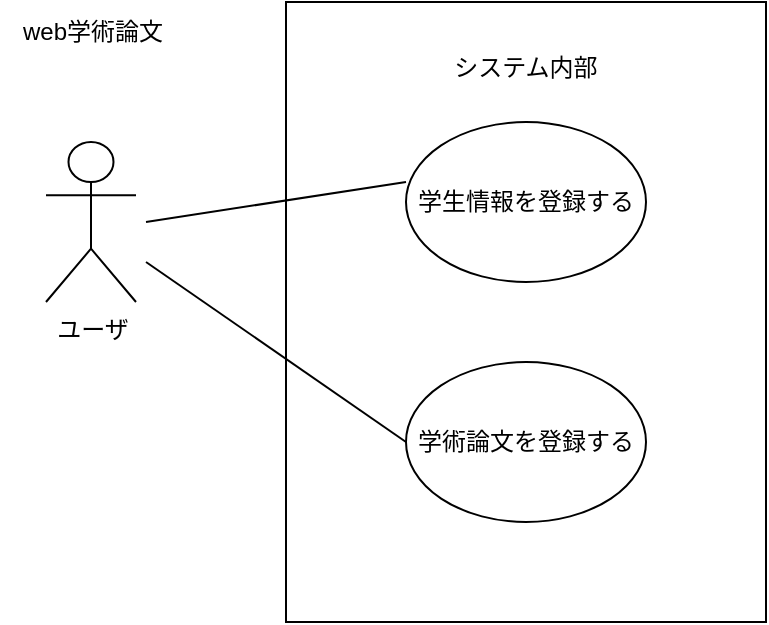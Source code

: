 <mxfile version="28.2.1">
  <diagram id="O5uoQnVYmqqMnr7a0Guu" name="ページ1">
    <mxGraphModel dx="383" dy="464" grid="1" gridSize="10" guides="1" tooltips="1" connect="1" arrows="1" fold="1" page="1" pageScale="1" pageWidth="827" pageHeight="1169" math="0" shadow="0">
      <root>
        <mxCell id="0" />
        <mxCell id="1" parent="0" />
        <mxCell id="ccaAdkvIlF6hYUP8qOqt-2" value="web学術論文" style="text;html=1;align=center;verticalAlign=middle;resizable=0;points=[];autosize=1;strokeColor=none;fillColor=none;" vertex="1" parent="1">
          <mxGeometry x="77.5" y="80" width="90" height="30" as="geometry" />
        </mxCell>
        <mxCell id="ccaAdkvIlF6hYUP8qOqt-7" value="ユーザ" style="shape=umlActor;verticalLabelPosition=bottom;verticalAlign=top;html=1;outlineConnect=0;" vertex="1" parent="1">
          <mxGeometry x="100" y="150" width="45" height="80" as="geometry" />
        </mxCell>
        <mxCell id="ccaAdkvIlF6hYUP8qOqt-14" value="" style="group" vertex="1" connectable="0" parent="1">
          <mxGeometry x="220" y="80" width="240" height="310" as="geometry" />
        </mxCell>
        <mxCell id="ccaAdkvIlF6hYUP8qOqt-8" value="" style="rounded=0;whiteSpace=wrap;html=1;" vertex="1" parent="ccaAdkvIlF6hYUP8qOqt-14">
          <mxGeometry width="240" height="310" as="geometry" />
        </mxCell>
        <mxCell id="ccaAdkvIlF6hYUP8qOqt-9" value="システム内部" style="text;html=1;align=center;verticalAlign=middle;whiteSpace=wrap;rounded=0;" vertex="1" parent="ccaAdkvIlF6hYUP8qOqt-14">
          <mxGeometry x="75" y="18" width="90" height="30" as="geometry" />
        </mxCell>
        <mxCell id="ccaAdkvIlF6hYUP8qOqt-10" value="学生情報を登録する" style="ellipse;whiteSpace=wrap;html=1;" vertex="1" parent="ccaAdkvIlF6hYUP8qOqt-14">
          <mxGeometry x="60" y="60" width="120" height="80" as="geometry" />
        </mxCell>
        <mxCell id="ccaAdkvIlF6hYUP8qOqt-12" value="学術論文を登録する" style="ellipse;whiteSpace=wrap;html=1;" vertex="1" parent="ccaAdkvIlF6hYUP8qOqt-14">
          <mxGeometry x="60" y="180" width="120" height="80" as="geometry" />
        </mxCell>
        <mxCell id="ccaAdkvIlF6hYUP8qOqt-15" value="" style="endArrow=none;html=1;rounded=0;entryX=0;entryY=0.375;entryDx=0;entryDy=0;entryPerimeter=0;" edge="1" parent="1" target="ccaAdkvIlF6hYUP8qOqt-10">
          <mxGeometry width="50" height="50" relative="1" as="geometry">
            <mxPoint x="150" y="190" as="sourcePoint" />
            <mxPoint x="210" y="210" as="targetPoint" />
            <Array as="points" />
          </mxGeometry>
        </mxCell>
        <mxCell id="ccaAdkvIlF6hYUP8qOqt-16" value="" style="endArrow=none;html=1;rounded=0;entryX=0;entryY=0.5;entryDx=0;entryDy=0;" edge="1" parent="1" target="ccaAdkvIlF6hYUP8qOqt-12">
          <mxGeometry width="50" height="50" relative="1" as="geometry">
            <mxPoint x="150" y="210" as="sourcePoint" />
            <mxPoint x="210" y="210" as="targetPoint" />
          </mxGeometry>
        </mxCell>
      </root>
    </mxGraphModel>
  </diagram>
</mxfile>
